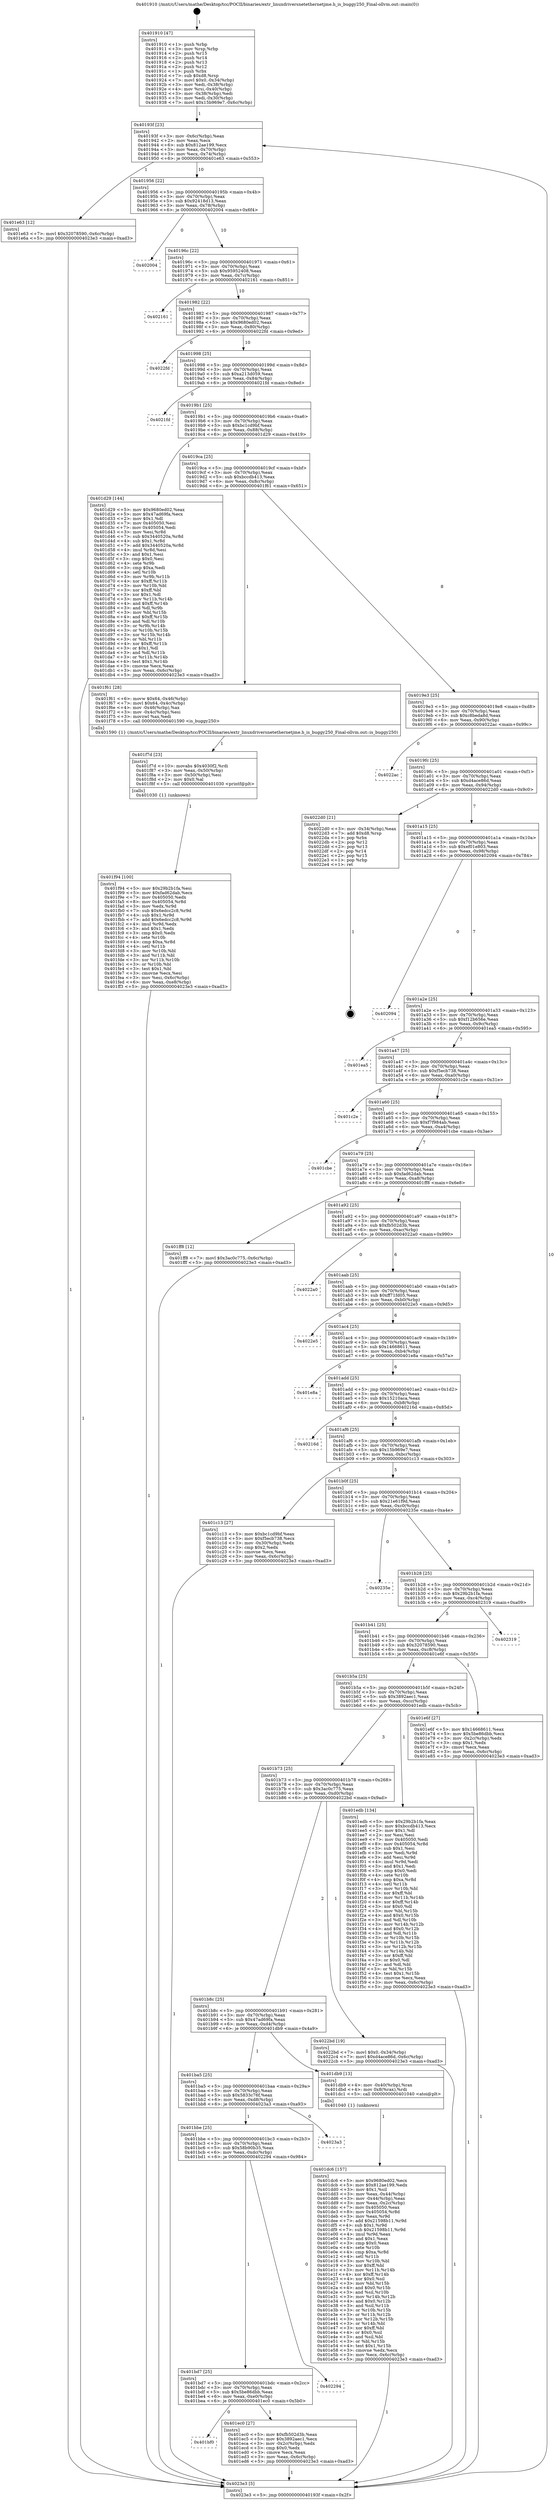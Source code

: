 digraph "0x401910" {
  label = "0x401910 (/mnt/c/Users/mathe/Desktop/tcc/POCII/binaries/extr_linuxdriversnetethernetjme.h_is_buggy250_Final-ollvm.out::main(0))"
  labelloc = "t"
  node[shape=record]

  Entry [label="",width=0.3,height=0.3,shape=circle,fillcolor=black,style=filled]
  "0x40193f" [label="{
     0x40193f [23]\l
     | [instrs]\l
     &nbsp;&nbsp;0x40193f \<+3\>: mov -0x6c(%rbp),%eax\l
     &nbsp;&nbsp;0x401942 \<+2\>: mov %eax,%ecx\l
     &nbsp;&nbsp;0x401944 \<+6\>: sub $0x812ae199,%ecx\l
     &nbsp;&nbsp;0x40194a \<+3\>: mov %eax,-0x70(%rbp)\l
     &nbsp;&nbsp;0x40194d \<+3\>: mov %ecx,-0x74(%rbp)\l
     &nbsp;&nbsp;0x401950 \<+6\>: je 0000000000401e63 \<main+0x553\>\l
  }"]
  "0x401e63" [label="{
     0x401e63 [12]\l
     | [instrs]\l
     &nbsp;&nbsp;0x401e63 \<+7\>: movl $0x32078590,-0x6c(%rbp)\l
     &nbsp;&nbsp;0x401e6a \<+5\>: jmp 00000000004023e3 \<main+0xad3\>\l
  }"]
  "0x401956" [label="{
     0x401956 [22]\l
     | [instrs]\l
     &nbsp;&nbsp;0x401956 \<+5\>: jmp 000000000040195b \<main+0x4b\>\l
     &nbsp;&nbsp;0x40195b \<+3\>: mov -0x70(%rbp),%eax\l
     &nbsp;&nbsp;0x40195e \<+5\>: sub $0x92418d13,%eax\l
     &nbsp;&nbsp;0x401963 \<+3\>: mov %eax,-0x78(%rbp)\l
     &nbsp;&nbsp;0x401966 \<+6\>: je 0000000000402004 \<main+0x6f4\>\l
  }"]
  Exit [label="",width=0.3,height=0.3,shape=circle,fillcolor=black,style=filled,peripheries=2]
  "0x402004" [label="{
     0x402004\l
  }", style=dashed]
  "0x40196c" [label="{
     0x40196c [22]\l
     | [instrs]\l
     &nbsp;&nbsp;0x40196c \<+5\>: jmp 0000000000401971 \<main+0x61\>\l
     &nbsp;&nbsp;0x401971 \<+3\>: mov -0x70(%rbp),%eax\l
     &nbsp;&nbsp;0x401974 \<+5\>: sub $0x95952408,%eax\l
     &nbsp;&nbsp;0x401979 \<+3\>: mov %eax,-0x7c(%rbp)\l
     &nbsp;&nbsp;0x40197c \<+6\>: je 0000000000402161 \<main+0x851\>\l
  }"]
  "0x401f94" [label="{
     0x401f94 [100]\l
     | [instrs]\l
     &nbsp;&nbsp;0x401f94 \<+5\>: mov $0x29b2b1fa,%esi\l
     &nbsp;&nbsp;0x401f99 \<+5\>: mov $0xfad62dab,%ecx\l
     &nbsp;&nbsp;0x401f9e \<+7\>: mov 0x405050,%edx\l
     &nbsp;&nbsp;0x401fa5 \<+8\>: mov 0x405054,%r8d\l
     &nbsp;&nbsp;0x401fad \<+3\>: mov %edx,%r9d\l
     &nbsp;&nbsp;0x401fb0 \<+7\>: sub $0x6edcc2c8,%r9d\l
     &nbsp;&nbsp;0x401fb7 \<+4\>: sub $0x1,%r9d\l
     &nbsp;&nbsp;0x401fbb \<+7\>: add $0x6edcc2c8,%r9d\l
     &nbsp;&nbsp;0x401fc2 \<+4\>: imul %r9d,%edx\l
     &nbsp;&nbsp;0x401fc6 \<+3\>: and $0x1,%edx\l
     &nbsp;&nbsp;0x401fc9 \<+3\>: cmp $0x0,%edx\l
     &nbsp;&nbsp;0x401fcc \<+4\>: sete %r10b\l
     &nbsp;&nbsp;0x401fd0 \<+4\>: cmp $0xa,%r8d\l
     &nbsp;&nbsp;0x401fd4 \<+4\>: setl %r11b\l
     &nbsp;&nbsp;0x401fd8 \<+3\>: mov %r10b,%bl\l
     &nbsp;&nbsp;0x401fdb \<+3\>: and %r11b,%bl\l
     &nbsp;&nbsp;0x401fde \<+3\>: xor %r11b,%r10b\l
     &nbsp;&nbsp;0x401fe1 \<+3\>: or %r10b,%bl\l
     &nbsp;&nbsp;0x401fe4 \<+3\>: test $0x1,%bl\l
     &nbsp;&nbsp;0x401fe7 \<+3\>: cmovne %ecx,%esi\l
     &nbsp;&nbsp;0x401fea \<+3\>: mov %esi,-0x6c(%rbp)\l
     &nbsp;&nbsp;0x401fed \<+6\>: mov %eax,-0xe8(%rbp)\l
     &nbsp;&nbsp;0x401ff3 \<+5\>: jmp 00000000004023e3 \<main+0xad3\>\l
  }"]
  "0x402161" [label="{
     0x402161\l
  }", style=dashed]
  "0x401982" [label="{
     0x401982 [22]\l
     | [instrs]\l
     &nbsp;&nbsp;0x401982 \<+5\>: jmp 0000000000401987 \<main+0x77\>\l
     &nbsp;&nbsp;0x401987 \<+3\>: mov -0x70(%rbp),%eax\l
     &nbsp;&nbsp;0x40198a \<+5\>: sub $0x9680ed02,%eax\l
     &nbsp;&nbsp;0x40198f \<+3\>: mov %eax,-0x80(%rbp)\l
     &nbsp;&nbsp;0x401992 \<+6\>: je 00000000004022fd \<main+0x9ed\>\l
  }"]
  "0x401f7d" [label="{
     0x401f7d [23]\l
     | [instrs]\l
     &nbsp;&nbsp;0x401f7d \<+10\>: movabs $0x4030f2,%rdi\l
     &nbsp;&nbsp;0x401f87 \<+3\>: mov %eax,-0x50(%rbp)\l
     &nbsp;&nbsp;0x401f8a \<+3\>: mov -0x50(%rbp),%esi\l
     &nbsp;&nbsp;0x401f8d \<+2\>: mov $0x0,%al\l
     &nbsp;&nbsp;0x401f8f \<+5\>: call 0000000000401030 \<printf@plt\>\l
     | [calls]\l
     &nbsp;&nbsp;0x401030 \{1\} (unknown)\l
  }"]
  "0x4022fd" [label="{
     0x4022fd\l
  }", style=dashed]
  "0x401998" [label="{
     0x401998 [25]\l
     | [instrs]\l
     &nbsp;&nbsp;0x401998 \<+5\>: jmp 000000000040199d \<main+0x8d\>\l
     &nbsp;&nbsp;0x40199d \<+3\>: mov -0x70(%rbp),%eax\l
     &nbsp;&nbsp;0x4019a0 \<+5\>: sub $0xa213d059,%eax\l
     &nbsp;&nbsp;0x4019a5 \<+6\>: mov %eax,-0x84(%rbp)\l
     &nbsp;&nbsp;0x4019ab \<+6\>: je 00000000004021fd \<main+0x8ed\>\l
  }"]
  "0x401bf0" [label="{
     0x401bf0\l
  }", style=dashed]
  "0x4021fd" [label="{
     0x4021fd\l
  }", style=dashed]
  "0x4019b1" [label="{
     0x4019b1 [25]\l
     | [instrs]\l
     &nbsp;&nbsp;0x4019b1 \<+5\>: jmp 00000000004019b6 \<main+0xa6\>\l
     &nbsp;&nbsp;0x4019b6 \<+3\>: mov -0x70(%rbp),%eax\l
     &nbsp;&nbsp;0x4019b9 \<+5\>: sub $0xbc1cd9bf,%eax\l
     &nbsp;&nbsp;0x4019be \<+6\>: mov %eax,-0x88(%rbp)\l
     &nbsp;&nbsp;0x4019c4 \<+6\>: je 0000000000401d29 \<main+0x419\>\l
  }"]
  "0x401ec0" [label="{
     0x401ec0 [27]\l
     | [instrs]\l
     &nbsp;&nbsp;0x401ec0 \<+5\>: mov $0xfb502d3b,%eax\l
     &nbsp;&nbsp;0x401ec5 \<+5\>: mov $0x3892aec1,%ecx\l
     &nbsp;&nbsp;0x401eca \<+3\>: mov -0x2c(%rbp),%edx\l
     &nbsp;&nbsp;0x401ecd \<+3\>: cmp $0x0,%edx\l
     &nbsp;&nbsp;0x401ed0 \<+3\>: cmove %ecx,%eax\l
     &nbsp;&nbsp;0x401ed3 \<+3\>: mov %eax,-0x6c(%rbp)\l
     &nbsp;&nbsp;0x401ed6 \<+5\>: jmp 00000000004023e3 \<main+0xad3\>\l
  }"]
  "0x401d29" [label="{
     0x401d29 [144]\l
     | [instrs]\l
     &nbsp;&nbsp;0x401d29 \<+5\>: mov $0x9680ed02,%eax\l
     &nbsp;&nbsp;0x401d2e \<+5\>: mov $0x47ad69fa,%ecx\l
     &nbsp;&nbsp;0x401d33 \<+2\>: mov $0x1,%dl\l
     &nbsp;&nbsp;0x401d35 \<+7\>: mov 0x405050,%esi\l
     &nbsp;&nbsp;0x401d3c \<+7\>: mov 0x405054,%edi\l
     &nbsp;&nbsp;0x401d43 \<+3\>: mov %esi,%r8d\l
     &nbsp;&nbsp;0x401d46 \<+7\>: sub $0x3440520a,%r8d\l
     &nbsp;&nbsp;0x401d4d \<+4\>: sub $0x1,%r8d\l
     &nbsp;&nbsp;0x401d51 \<+7\>: add $0x3440520a,%r8d\l
     &nbsp;&nbsp;0x401d58 \<+4\>: imul %r8d,%esi\l
     &nbsp;&nbsp;0x401d5c \<+3\>: and $0x1,%esi\l
     &nbsp;&nbsp;0x401d5f \<+3\>: cmp $0x0,%esi\l
     &nbsp;&nbsp;0x401d62 \<+4\>: sete %r9b\l
     &nbsp;&nbsp;0x401d66 \<+3\>: cmp $0xa,%edi\l
     &nbsp;&nbsp;0x401d69 \<+4\>: setl %r10b\l
     &nbsp;&nbsp;0x401d6d \<+3\>: mov %r9b,%r11b\l
     &nbsp;&nbsp;0x401d70 \<+4\>: xor $0xff,%r11b\l
     &nbsp;&nbsp;0x401d74 \<+3\>: mov %r10b,%bl\l
     &nbsp;&nbsp;0x401d77 \<+3\>: xor $0xff,%bl\l
     &nbsp;&nbsp;0x401d7a \<+3\>: xor $0x1,%dl\l
     &nbsp;&nbsp;0x401d7d \<+3\>: mov %r11b,%r14b\l
     &nbsp;&nbsp;0x401d80 \<+4\>: and $0xff,%r14b\l
     &nbsp;&nbsp;0x401d84 \<+3\>: and %dl,%r9b\l
     &nbsp;&nbsp;0x401d87 \<+3\>: mov %bl,%r15b\l
     &nbsp;&nbsp;0x401d8a \<+4\>: and $0xff,%r15b\l
     &nbsp;&nbsp;0x401d8e \<+3\>: and %dl,%r10b\l
     &nbsp;&nbsp;0x401d91 \<+3\>: or %r9b,%r14b\l
     &nbsp;&nbsp;0x401d94 \<+3\>: or %r10b,%r15b\l
     &nbsp;&nbsp;0x401d97 \<+3\>: xor %r15b,%r14b\l
     &nbsp;&nbsp;0x401d9a \<+3\>: or %bl,%r11b\l
     &nbsp;&nbsp;0x401d9d \<+4\>: xor $0xff,%r11b\l
     &nbsp;&nbsp;0x401da1 \<+3\>: or $0x1,%dl\l
     &nbsp;&nbsp;0x401da4 \<+3\>: and %dl,%r11b\l
     &nbsp;&nbsp;0x401da7 \<+3\>: or %r11b,%r14b\l
     &nbsp;&nbsp;0x401daa \<+4\>: test $0x1,%r14b\l
     &nbsp;&nbsp;0x401dae \<+3\>: cmovne %ecx,%eax\l
     &nbsp;&nbsp;0x401db1 \<+3\>: mov %eax,-0x6c(%rbp)\l
     &nbsp;&nbsp;0x401db4 \<+5\>: jmp 00000000004023e3 \<main+0xad3\>\l
  }"]
  "0x4019ca" [label="{
     0x4019ca [25]\l
     | [instrs]\l
     &nbsp;&nbsp;0x4019ca \<+5\>: jmp 00000000004019cf \<main+0xbf\>\l
     &nbsp;&nbsp;0x4019cf \<+3\>: mov -0x70(%rbp),%eax\l
     &nbsp;&nbsp;0x4019d2 \<+5\>: sub $0xbccdb413,%eax\l
     &nbsp;&nbsp;0x4019d7 \<+6\>: mov %eax,-0x8c(%rbp)\l
     &nbsp;&nbsp;0x4019dd \<+6\>: je 0000000000401f61 \<main+0x651\>\l
  }"]
  "0x401bd7" [label="{
     0x401bd7 [25]\l
     | [instrs]\l
     &nbsp;&nbsp;0x401bd7 \<+5\>: jmp 0000000000401bdc \<main+0x2cc\>\l
     &nbsp;&nbsp;0x401bdc \<+3\>: mov -0x70(%rbp),%eax\l
     &nbsp;&nbsp;0x401bdf \<+5\>: sub $0x5be86dbb,%eax\l
     &nbsp;&nbsp;0x401be4 \<+6\>: mov %eax,-0xe0(%rbp)\l
     &nbsp;&nbsp;0x401bea \<+6\>: je 0000000000401ec0 \<main+0x5b0\>\l
  }"]
  "0x401f61" [label="{
     0x401f61 [28]\l
     | [instrs]\l
     &nbsp;&nbsp;0x401f61 \<+6\>: movw $0x64,-0x46(%rbp)\l
     &nbsp;&nbsp;0x401f67 \<+7\>: movl $0x64,-0x4c(%rbp)\l
     &nbsp;&nbsp;0x401f6e \<+4\>: mov -0x46(%rbp),%ax\l
     &nbsp;&nbsp;0x401f72 \<+3\>: mov -0x4c(%rbp),%esi\l
     &nbsp;&nbsp;0x401f75 \<+3\>: movzwl %ax,%edi\l
     &nbsp;&nbsp;0x401f78 \<+5\>: call 0000000000401590 \<is_buggy250\>\l
     | [calls]\l
     &nbsp;&nbsp;0x401590 \{1\} (/mnt/c/Users/mathe/Desktop/tcc/POCII/binaries/extr_linuxdriversnetethernetjme.h_is_buggy250_Final-ollvm.out::is_buggy250)\l
  }"]
  "0x4019e3" [label="{
     0x4019e3 [25]\l
     | [instrs]\l
     &nbsp;&nbsp;0x4019e3 \<+5\>: jmp 00000000004019e8 \<main+0xd8\>\l
     &nbsp;&nbsp;0x4019e8 \<+3\>: mov -0x70(%rbp),%eax\l
     &nbsp;&nbsp;0x4019eb \<+5\>: sub $0xc8beda8d,%eax\l
     &nbsp;&nbsp;0x4019f0 \<+6\>: mov %eax,-0x90(%rbp)\l
     &nbsp;&nbsp;0x4019f6 \<+6\>: je 00000000004022ac \<main+0x99c\>\l
  }"]
  "0x402294" [label="{
     0x402294\l
  }", style=dashed]
  "0x4022ac" [label="{
     0x4022ac\l
  }", style=dashed]
  "0x4019fc" [label="{
     0x4019fc [25]\l
     | [instrs]\l
     &nbsp;&nbsp;0x4019fc \<+5\>: jmp 0000000000401a01 \<main+0xf1\>\l
     &nbsp;&nbsp;0x401a01 \<+3\>: mov -0x70(%rbp),%eax\l
     &nbsp;&nbsp;0x401a04 \<+5\>: sub $0xd4ace86d,%eax\l
     &nbsp;&nbsp;0x401a09 \<+6\>: mov %eax,-0x94(%rbp)\l
     &nbsp;&nbsp;0x401a0f \<+6\>: je 00000000004022d0 \<main+0x9c0\>\l
  }"]
  "0x401bbe" [label="{
     0x401bbe [25]\l
     | [instrs]\l
     &nbsp;&nbsp;0x401bbe \<+5\>: jmp 0000000000401bc3 \<main+0x2b3\>\l
     &nbsp;&nbsp;0x401bc3 \<+3\>: mov -0x70(%rbp),%eax\l
     &nbsp;&nbsp;0x401bc6 \<+5\>: sub $0x58b90b35,%eax\l
     &nbsp;&nbsp;0x401bcb \<+6\>: mov %eax,-0xdc(%rbp)\l
     &nbsp;&nbsp;0x401bd1 \<+6\>: je 0000000000402294 \<main+0x984\>\l
  }"]
  "0x4022d0" [label="{
     0x4022d0 [21]\l
     | [instrs]\l
     &nbsp;&nbsp;0x4022d0 \<+3\>: mov -0x34(%rbp),%eax\l
     &nbsp;&nbsp;0x4022d3 \<+7\>: add $0xd8,%rsp\l
     &nbsp;&nbsp;0x4022da \<+1\>: pop %rbx\l
     &nbsp;&nbsp;0x4022db \<+2\>: pop %r12\l
     &nbsp;&nbsp;0x4022dd \<+2\>: pop %r13\l
     &nbsp;&nbsp;0x4022df \<+2\>: pop %r14\l
     &nbsp;&nbsp;0x4022e1 \<+2\>: pop %r15\l
     &nbsp;&nbsp;0x4022e3 \<+1\>: pop %rbp\l
     &nbsp;&nbsp;0x4022e4 \<+1\>: ret\l
  }"]
  "0x401a15" [label="{
     0x401a15 [25]\l
     | [instrs]\l
     &nbsp;&nbsp;0x401a15 \<+5\>: jmp 0000000000401a1a \<main+0x10a\>\l
     &nbsp;&nbsp;0x401a1a \<+3\>: mov -0x70(%rbp),%eax\l
     &nbsp;&nbsp;0x401a1d \<+5\>: sub $0xef01e803,%eax\l
     &nbsp;&nbsp;0x401a22 \<+6\>: mov %eax,-0x98(%rbp)\l
     &nbsp;&nbsp;0x401a28 \<+6\>: je 0000000000402094 \<main+0x784\>\l
  }"]
  "0x4023a3" [label="{
     0x4023a3\l
  }", style=dashed]
  "0x402094" [label="{
     0x402094\l
  }", style=dashed]
  "0x401a2e" [label="{
     0x401a2e [25]\l
     | [instrs]\l
     &nbsp;&nbsp;0x401a2e \<+5\>: jmp 0000000000401a33 \<main+0x123\>\l
     &nbsp;&nbsp;0x401a33 \<+3\>: mov -0x70(%rbp),%eax\l
     &nbsp;&nbsp;0x401a36 \<+5\>: sub $0xf12b656e,%eax\l
     &nbsp;&nbsp;0x401a3b \<+6\>: mov %eax,-0x9c(%rbp)\l
     &nbsp;&nbsp;0x401a41 \<+6\>: je 0000000000401ea5 \<main+0x595\>\l
  }"]
  "0x401dc6" [label="{
     0x401dc6 [157]\l
     | [instrs]\l
     &nbsp;&nbsp;0x401dc6 \<+5\>: mov $0x9680ed02,%ecx\l
     &nbsp;&nbsp;0x401dcb \<+5\>: mov $0x812ae199,%edx\l
     &nbsp;&nbsp;0x401dd0 \<+3\>: mov $0x1,%sil\l
     &nbsp;&nbsp;0x401dd3 \<+3\>: mov %eax,-0x44(%rbp)\l
     &nbsp;&nbsp;0x401dd6 \<+3\>: mov -0x44(%rbp),%eax\l
     &nbsp;&nbsp;0x401dd9 \<+3\>: mov %eax,-0x2c(%rbp)\l
     &nbsp;&nbsp;0x401ddc \<+7\>: mov 0x405050,%eax\l
     &nbsp;&nbsp;0x401de3 \<+8\>: mov 0x405054,%r8d\l
     &nbsp;&nbsp;0x401deb \<+3\>: mov %eax,%r9d\l
     &nbsp;&nbsp;0x401dee \<+7\>: add $0x21598b11,%r9d\l
     &nbsp;&nbsp;0x401df5 \<+4\>: sub $0x1,%r9d\l
     &nbsp;&nbsp;0x401df9 \<+7\>: sub $0x21598b11,%r9d\l
     &nbsp;&nbsp;0x401e00 \<+4\>: imul %r9d,%eax\l
     &nbsp;&nbsp;0x401e04 \<+3\>: and $0x1,%eax\l
     &nbsp;&nbsp;0x401e07 \<+3\>: cmp $0x0,%eax\l
     &nbsp;&nbsp;0x401e0a \<+4\>: sete %r10b\l
     &nbsp;&nbsp;0x401e0e \<+4\>: cmp $0xa,%r8d\l
     &nbsp;&nbsp;0x401e12 \<+4\>: setl %r11b\l
     &nbsp;&nbsp;0x401e16 \<+3\>: mov %r10b,%bl\l
     &nbsp;&nbsp;0x401e19 \<+3\>: xor $0xff,%bl\l
     &nbsp;&nbsp;0x401e1c \<+3\>: mov %r11b,%r14b\l
     &nbsp;&nbsp;0x401e1f \<+4\>: xor $0xff,%r14b\l
     &nbsp;&nbsp;0x401e23 \<+4\>: xor $0x0,%sil\l
     &nbsp;&nbsp;0x401e27 \<+3\>: mov %bl,%r15b\l
     &nbsp;&nbsp;0x401e2a \<+4\>: and $0x0,%r15b\l
     &nbsp;&nbsp;0x401e2e \<+3\>: and %sil,%r10b\l
     &nbsp;&nbsp;0x401e31 \<+3\>: mov %r14b,%r12b\l
     &nbsp;&nbsp;0x401e34 \<+4\>: and $0x0,%r12b\l
     &nbsp;&nbsp;0x401e38 \<+3\>: and %sil,%r11b\l
     &nbsp;&nbsp;0x401e3b \<+3\>: or %r10b,%r15b\l
     &nbsp;&nbsp;0x401e3e \<+3\>: or %r11b,%r12b\l
     &nbsp;&nbsp;0x401e41 \<+3\>: xor %r12b,%r15b\l
     &nbsp;&nbsp;0x401e44 \<+3\>: or %r14b,%bl\l
     &nbsp;&nbsp;0x401e47 \<+3\>: xor $0xff,%bl\l
     &nbsp;&nbsp;0x401e4a \<+4\>: or $0x0,%sil\l
     &nbsp;&nbsp;0x401e4e \<+3\>: and %sil,%bl\l
     &nbsp;&nbsp;0x401e51 \<+3\>: or %bl,%r15b\l
     &nbsp;&nbsp;0x401e54 \<+4\>: test $0x1,%r15b\l
     &nbsp;&nbsp;0x401e58 \<+3\>: cmovne %edx,%ecx\l
     &nbsp;&nbsp;0x401e5b \<+3\>: mov %ecx,-0x6c(%rbp)\l
     &nbsp;&nbsp;0x401e5e \<+5\>: jmp 00000000004023e3 \<main+0xad3\>\l
  }"]
  "0x401ea5" [label="{
     0x401ea5\l
  }", style=dashed]
  "0x401a47" [label="{
     0x401a47 [25]\l
     | [instrs]\l
     &nbsp;&nbsp;0x401a47 \<+5\>: jmp 0000000000401a4c \<main+0x13c\>\l
     &nbsp;&nbsp;0x401a4c \<+3\>: mov -0x70(%rbp),%eax\l
     &nbsp;&nbsp;0x401a4f \<+5\>: sub $0xf5ecb738,%eax\l
     &nbsp;&nbsp;0x401a54 \<+6\>: mov %eax,-0xa0(%rbp)\l
     &nbsp;&nbsp;0x401a5a \<+6\>: je 0000000000401c2e \<main+0x31e\>\l
  }"]
  "0x401ba5" [label="{
     0x401ba5 [25]\l
     | [instrs]\l
     &nbsp;&nbsp;0x401ba5 \<+5\>: jmp 0000000000401baa \<main+0x29a\>\l
     &nbsp;&nbsp;0x401baa \<+3\>: mov -0x70(%rbp),%eax\l
     &nbsp;&nbsp;0x401bad \<+5\>: sub $0x5833c76f,%eax\l
     &nbsp;&nbsp;0x401bb2 \<+6\>: mov %eax,-0xd8(%rbp)\l
     &nbsp;&nbsp;0x401bb8 \<+6\>: je 00000000004023a3 \<main+0xa93\>\l
  }"]
  "0x401c2e" [label="{
     0x401c2e\l
  }", style=dashed]
  "0x401a60" [label="{
     0x401a60 [25]\l
     | [instrs]\l
     &nbsp;&nbsp;0x401a60 \<+5\>: jmp 0000000000401a65 \<main+0x155\>\l
     &nbsp;&nbsp;0x401a65 \<+3\>: mov -0x70(%rbp),%eax\l
     &nbsp;&nbsp;0x401a68 \<+5\>: sub $0xf7f984ab,%eax\l
     &nbsp;&nbsp;0x401a6d \<+6\>: mov %eax,-0xa4(%rbp)\l
     &nbsp;&nbsp;0x401a73 \<+6\>: je 0000000000401cbe \<main+0x3ae\>\l
  }"]
  "0x401db9" [label="{
     0x401db9 [13]\l
     | [instrs]\l
     &nbsp;&nbsp;0x401db9 \<+4\>: mov -0x40(%rbp),%rax\l
     &nbsp;&nbsp;0x401dbd \<+4\>: mov 0x8(%rax),%rdi\l
     &nbsp;&nbsp;0x401dc1 \<+5\>: call 0000000000401040 \<atoi@plt\>\l
     | [calls]\l
     &nbsp;&nbsp;0x401040 \{1\} (unknown)\l
  }"]
  "0x401cbe" [label="{
     0x401cbe\l
  }", style=dashed]
  "0x401a79" [label="{
     0x401a79 [25]\l
     | [instrs]\l
     &nbsp;&nbsp;0x401a79 \<+5\>: jmp 0000000000401a7e \<main+0x16e\>\l
     &nbsp;&nbsp;0x401a7e \<+3\>: mov -0x70(%rbp),%eax\l
     &nbsp;&nbsp;0x401a81 \<+5\>: sub $0xfad62dab,%eax\l
     &nbsp;&nbsp;0x401a86 \<+6\>: mov %eax,-0xa8(%rbp)\l
     &nbsp;&nbsp;0x401a8c \<+6\>: je 0000000000401ff8 \<main+0x6e8\>\l
  }"]
  "0x401b8c" [label="{
     0x401b8c [25]\l
     | [instrs]\l
     &nbsp;&nbsp;0x401b8c \<+5\>: jmp 0000000000401b91 \<main+0x281\>\l
     &nbsp;&nbsp;0x401b91 \<+3\>: mov -0x70(%rbp),%eax\l
     &nbsp;&nbsp;0x401b94 \<+5\>: sub $0x47ad69fa,%eax\l
     &nbsp;&nbsp;0x401b99 \<+6\>: mov %eax,-0xd4(%rbp)\l
     &nbsp;&nbsp;0x401b9f \<+6\>: je 0000000000401db9 \<main+0x4a9\>\l
  }"]
  "0x401ff8" [label="{
     0x401ff8 [12]\l
     | [instrs]\l
     &nbsp;&nbsp;0x401ff8 \<+7\>: movl $0x3ac0c775,-0x6c(%rbp)\l
     &nbsp;&nbsp;0x401fff \<+5\>: jmp 00000000004023e3 \<main+0xad3\>\l
  }"]
  "0x401a92" [label="{
     0x401a92 [25]\l
     | [instrs]\l
     &nbsp;&nbsp;0x401a92 \<+5\>: jmp 0000000000401a97 \<main+0x187\>\l
     &nbsp;&nbsp;0x401a97 \<+3\>: mov -0x70(%rbp),%eax\l
     &nbsp;&nbsp;0x401a9a \<+5\>: sub $0xfb502d3b,%eax\l
     &nbsp;&nbsp;0x401a9f \<+6\>: mov %eax,-0xac(%rbp)\l
     &nbsp;&nbsp;0x401aa5 \<+6\>: je 00000000004022a0 \<main+0x990\>\l
  }"]
  "0x4022bd" [label="{
     0x4022bd [19]\l
     | [instrs]\l
     &nbsp;&nbsp;0x4022bd \<+7\>: movl $0x0,-0x34(%rbp)\l
     &nbsp;&nbsp;0x4022c4 \<+7\>: movl $0xd4ace86d,-0x6c(%rbp)\l
     &nbsp;&nbsp;0x4022cb \<+5\>: jmp 00000000004023e3 \<main+0xad3\>\l
  }"]
  "0x4022a0" [label="{
     0x4022a0\l
  }", style=dashed]
  "0x401aab" [label="{
     0x401aab [25]\l
     | [instrs]\l
     &nbsp;&nbsp;0x401aab \<+5\>: jmp 0000000000401ab0 \<main+0x1a0\>\l
     &nbsp;&nbsp;0x401ab0 \<+3\>: mov -0x70(%rbp),%eax\l
     &nbsp;&nbsp;0x401ab3 \<+5\>: sub $0xff71fd05,%eax\l
     &nbsp;&nbsp;0x401ab8 \<+6\>: mov %eax,-0xb0(%rbp)\l
     &nbsp;&nbsp;0x401abe \<+6\>: je 00000000004022e5 \<main+0x9d5\>\l
  }"]
  "0x401b73" [label="{
     0x401b73 [25]\l
     | [instrs]\l
     &nbsp;&nbsp;0x401b73 \<+5\>: jmp 0000000000401b78 \<main+0x268\>\l
     &nbsp;&nbsp;0x401b78 \<+3\>: mov -0x70(%rbp),%eax\l
     &nbsp;&nbsp;0x401b7b \<+5\>: sub $0x3ac0c775,%eax\l
     &nbsp;&nbsp;0x401b80 \<+6\>: mov %eax,-0xd0(%rbp)\l
     &nbsp;&nbsp;0x401b86 \<+6\>: je 00000000004022bd \<main+0x9ad\>\l
  }"]
  "0x4022e5" [label="{
     0x4022e5\l
  }", style=dashed]
  "0x401ac4" [label="{
     0x401ac4 [25]\l
     | [instrs]\l
     &nbsp;&nbsp;0x401ac4 \<+5\>: jmp 0000000000401ac9 \<main+0x1b9\>\l
     &nbsp;&nbsp;0x401ac9 \<+3\>: mov -0x70(%rbp),%eax\l
     &nbsp;&nbsp;0x401acc \<+5\>: sub $0x14668611,%eax\l
     &nbsp;&nbsp;0x401ad1 \<+6\>: mov %eax,-0xb4(%rbp)\l
     &nbsp;&nbsp;0x401ad7 \<+6\>: je 0000000000401e8a \<main+0x57a\>\l
  }"]
  "0x401edb" [label="{
     0x401edb [134]\l
     | [instrs]\l
     &nbsp;&nbsp;0x401edb \<+5\>: mov $0x29b2b1fa,%eax\l
     &nbsp;&nbsp;0x401ee0 \<+5\>: mov $0xbccdb413,%ecx\l
     &nbsp;&nbsp;0x401ee5 \<+2\>: mov $0x1,%dl\l
     &nbsp;&nbsp;0x401ee7 \<+2\>: xor %esi,%esi\l
     &nbsp;&nbsp;0x401ee9 \<+7\>: mov 0x405050,%edi\l
     &nbsp;&nbsp;0x401ef0 \<+8\>: mov 0x405054,%r8d\l
     &nbsp;&nbsp;0x401ef8 \<+3\>: sub $0x1,%esi\l
     &nbsp;&nbsp;0x401efb \<+3\>: mov %edi,%r9d\l
     &nbsp;&nbsp;0x401efe \<+3\>: add %esi,%r9d\l
     &nbsp;&nbsp;0x401f01 \<+4\>: imul %r9d,%edi\l
     &nbsp;&nbsp;0x401f05 \<+3\>: and $0x1,%edi\l
     &nbsp;&nbsp;0x401f08 \<+3\>: cmp $0x0,%edi\l
     &nbsp;&nbsp;0x401f0b \<+4\>: sete %r10b\l
     &nbsp;&nbsp;0x401f0f \<+4\>: cmp $0xa,%r8d\l
     &nbsp;&nbsp;0x401f13 \<+4\>: setl %r11b\l
     &nbsp;&nbsp;0x401f17 \<+3\>: mov %r10b,%bl\l
     &nbsp;&nbsp;0x401f1a \<+3\>: xor $0xff,%bl\l
     &nbsp;&nbsp;0x401f1d \<+3\>: mov %r11b,%r14b\l
     &nbsp;&nbsp;0x401f20 \<+4\>: xor $0xff,%r14b\l
     &nbsp;&nbsp;0x401f24 \<+3\>: xor $0x0,%dl\l
     &nbsp;&nbsp;0x401f27 \<+3\>: mov %bl,%r15b\l
     &nbsp;&nbsp;0x401f2a \<+4\>: and $0x0,%r15b\l
     &nbsp;&nbsp;0x401f2e \<+3\>: and %dl,%r10b\l
     &nbsp;&nbsp;0x401f31 \<+3\>: mov %r14b,%r12b\l
     &nbsp;&nbsp;0x401f34 \<+4\>: and $0x0,%r12b\l
     &nbsp;&nbsp;0x401f38 \<+3\>: and %dl,%r11b\l
     &nbsp;&nbsp;0x401f3b \<+3\>: or %r10b,%r15b\l
     &nbsp;&nbsp;0x401f3e \<+3\>: or %r11b,%r12b\l
     &nbsp;&nbsp;0x401f41 \<+3\>: xor %r12b,%r15b\l
     &nbsp;&nbsp;0x401f44 \<+3\>: or %r14b,%bl\l
     &nbsp;&nbsp;0x401f47 \<+3\>: xor $0xff,%bl\l
     &nbsp;&nbsp;0x401f4a \<+3\>: or $0x0,%dl\l
     &nbsp;&nbsp;0x401f4d \<+2\>: and %dl,%bl\l
     &nbsp;&nbsp;0x401f4f \<+3\>: or %bl,%r15b\l
     &nbsp;&nbsp;0x401f52 \<+4\>: test $0x1,%r15b\l
     &nbsp;&nbsp;0x401f56 \<+3\>: cmovne %ecx,%eax\l
     &nbsp;&nbsp;0x401f59 \<+3\>: mov %eax,-0x6c(%rbp)\l
     &nbsp;&nbsp;0x401f5c \<+5\>: jmp 00000000004023e3 \<main+0xad3\>\l
  }"]
  "0x401e8a" [label="{
     0x401e8a\l
  }", style=dashed]
  "0x401add" [label="{
     0x401add [25]\l
     | [instrs]\l
     &nbsp;&nbsp;0x401add \<+5\>: jmp 0000000000401ae2 \<main+0x1d2\>\l
     &nbsp;&nbsp;0x401ae2 \<+3\>: mov -0x70(%rbp),%eax\l
     &nbsp;&nbsp;0x401ae5 \<+5\>: sub $0x15210aca,%eax\l
     &nbsp;&nbsp;0x401aea \<+6\>: mov %eax,-0xb8(%rbp)\l
     &nbsp;&nbsp;0x401af0 \<+6\>: je 000000000040216d \<main+0x85d\>\l
  }"]
  "0x401b5a" [label="{
     0x401b5a [25]\l
     | [instrs]\l
     &nbsp;&nbsp;0x401b5a \<+5\>: jmp 0000000000401b5f \<main+0x24f\>\l
     &nbsp;&nbsp;0x401b5f \<+3\>: mov -0x70(%rbp),%eax\l
     &nbsp;&nbsp;0x401b62 \<+5\>: sub $0x3892aec1,%eax\l
     &nbsp;&nbsp;0x401b67 \<+6\>: mov %eax,-0xcc(%rbp)\l
     &nbsp;&nbsp;0x401b6d \<+6\>: je 0000000000401edb \<main+0x5cb\>\l
  }"]
  "0x40216d" [label="{
     0x40216d\l
  }", style=dashed]
  "0x401af6" [label="{
     0x401af6 [25]\l
     | [instrs]\l
     &nbsp;&nbsp;0x401af6 \<+5\>: jmp 0000000000401afb \<main+0x1eb\>\l
     &nbsp;&nbsp;0x401afb \<+3\>: mov -0x70(%rbp),%eax\l
     &nbsp;&nbsp;0x401afe \<+5\>: sub $0x15b969e7,%eax\l
     &nbsp;&nbsp;0x401b03 \<+6\>: mov %eax,-0xbc(%rbp)\l
     &nbsp;&nbsp;0x401b09 \<+6\>: je 0000000000401c13 \<main+0x303\>\l
  }"]
  "0x401e6f" [label="{
     0x401e6f [27]\l
     | [instrs]\l
     &nbsp;&nbsp;0x401e6f \<+5\>: mov $0x14668611,%eax\l
     &nbsp;&nbsp;0x401e74 \<+5\>: mov $0x5be86dbb,%ecx\l
     &nbsp;&nbsp;0x401e79 \<+3\>: mov -0x2c(%rbp),%edx\l
     &nbsp;&nbsp;0x401e7c \<+3\>: cmp $0x1,%edx\l
     &nbsp;&nbsp;0x401e7f \<+3\>: cmovl %ecx,%eax\l
     &nbsp;&nbsp;0x401e82 \<+3\>: mov %eax,-0x6c(%rbp)\l
     &nbsp;&nbsp;0x401e85 \<+5\>: jmp 00000000004023e3 \<main+0xad3\>\l
  }"]
  "0x401c13" [label="{
     0x401c13 [27]\l
     | [instrs]\l
     &nbsp;&nbsp;0x401c13 \<+5\>: mov $0xbc1cd9bf,%eax\l
     &nbsp;&nbsp;0x401c18 \<+5\>: mov $0xf5ecb738,%ecx\l
     &nbsp;&nbsp;0x401c1d \<+3\>: mov -0x30(%rbp),%edx\l
     &nbsp;&nbsp;0x401c20 \<+3\>: cmp $0x2,%edx\l
     &nbsp;&nbsp;0x401c23 \<+3\>: cmovne %ecx,%eax\l
     &nbsp;&nbsp;0x401c26 \<+3\>: mov %eax,-0x6c(%rbp)\l
     &nbsp;&nbsp;0x401c29 \<+5\>: jmp 00000000004023e3 \<main+0xad3\>\l
  }"]
  "0x401b0f" [label="{
     0x401b0f [25]\l
     | [instrs]\l
     &nbsp;&nbsp;0x401b0f \<+5\>: jmp 0000000000401b14 \<main+0x204\>\l
     &nbsp;&nbsp;0x401b14 \<+3\>: mov -0x70(%rbp),%eax\l
     &nbsp;&nbsp;0x401b17 \<+5\>: sub $0x21e61f9d,%eax\l
     &nbsp;&nbsp;0x401b1c \<+6\>: mov %eax,-0xc0(%rbp)\l
     &nbsp;&nbsp;0x401b22 \<+6\>: je 000000000040235e \<main+0xa4e\>\l
  }"]
  "0x4023e3" [label="{
     0x4023e3 [5]\l
     | [instrs]\l
     &nbsp;&nbsp;0x4023e3 \<+5\>: jmp 000000000040193f \<main+0x2f\>\l
  }"]
  "0x401910" [label="{
     0x401910 [47]\l
     | [instrs]\l
     &nbsp;&nbsp;0x401910 \<+1\>: push %rbp\l
     &nbsp;&nbsp;0x401911 \<+3\>: mov %rsp,%rbp\l
     &nbsp;&nbsp;0x401914 \<+2\>: push %r15\l
     &nbsp;&nbsp;0x401916 \<+2\>: push %r14\l
     &nbsp;&nbsp;0x401918 \<+2\>: push %r13\l
     &nbsp;&nbsp;0x40191a \<+2\>: push %r12\l
     &nbsp;&nbsp;0x40191c \<+1\>: push %rbx\l
     &nbsp;&nbsp;0x40191d \<+7\>: sub $0xd8,%rsp\l
     &nbsp;&nbsp;0x401924 \<+7\>: movl $0x0,-0x34(%rbp)\l
     &nbsp;&nbsp;0x40192b \<+3\>: mov %edi,-0x38(%rbp)\l
     &nbsp;&nbsp;0x40192e \<+4\>: mov %rsi,-0x40(%rbp)\l
     &nbsp;&nbsp;0x401932 \<+3\>: mov -0x38(%rbp),%edi\l
     &nbsp;&nbsp;0x401935 \<+3\>: mov %edi,-0x30(%rbp)\l
     &nbsp;&nbsp;0x401938 \<+7\>: movl $0x15b969e7,-0x6c(%rbp)\l
  }"]
  "0x401b41" [label="{
     0x401b41 [25]\l
     | [instrs]\l
     &nbsp;&nbsp;0x401b41 \<+5\>: jmp 0000000000401b46 \<main+0x236\>\l
     &nbsp;&nbsp;0x401b46 \<+3\>: mov -0x70(%rbp),%eax\l
     &nbsp;&nbsp;0x401b49 \<+5\>: sub $0x32078590,%eax\l
     &nbsp;&nbsp;0x401b4e \<+6\>: mov %eax,-0xc8(%rbp)\l
     &nbsp;&nbsp;0x401b54 \<+6\>: je 0000000000401e6f \<main+0x55f\>\l
  }"]
  "0x40235e" [label="{
     0x40235e\l
  }", style=dashed]
  "0x401b28" [label="{
     0x401b28 [25]\l
     | [instrs]\l
     &nbsp;&nbsp;0x401b28 \<+5\>: jmp 0000000000401b2d \<main+0x21d\>\l
     &nbsp;&nbsp;0x401b2d \<+3\>: mov -0x70(%rbp),%eax\l
     &nbsp;&nbsp;0x401b30 \<+5\>: sub $0x29b2b1fa,%eax\l
     &nbsp;&nbsp;0x401b35 \<+6\>: mov %eax,-0xc4(%rbp)\l
     &nbsp;&nbsp;0x401b3b \<+6\>: je 0000000000402319 \<main+0xa09\>\l
  }"]
  "0x402319" [label="{
     0x402319\l
  }", style=dashed]
  Entry -> "0x401910" [label=" 1"]
  "0x40193f" -> "0x401e63" [label=" 1"]
  "0x40193f" -> "0x401956" [label=" 10"]
  "0x4022d0" -> Exit [label=" 1"]
  "0x401956" -> "0x402004" [label=" 0"]
  "0x401956" -> "0x40196c" [label=" 10"]
  "0x4022bd" -> "0x4023e3" [label=" 1"]
  "0x40196c" -> "0x402161" [label=" 0"]
  "0x40196c" -> "0x401982" [label=" 10"]
  "0x401ff8" -> "0x4023e3" [label=" 1"]
  "0x401982" -> "0x4022fd" [label=" 0"]
  "0x401982" -> "0x401998" [label=" 10"]
  "0x401f94" -> "0x4023e3" [label=" 1"]
  "0x401998" -> "0x4021fd" [label=" 0"]
  "0x401998" -> "0x4019b1" [label=" 10"]
  "0x401f7d" -> "0x401f94" [label=" 1"]
  "0x4019b1" -> "0x401d29" [label=" 1"]
  "0x4019b1" -> "0x4019ca" [label=" 9"]
  "0x401f61" -> "0x401f7d" [label=" 1"]
  "0x4019ca" -> "0x401f61" [label=" 1"]
  "0x4019ca" -> "0x4019e3" [label=" 8"]
  "0x401ec0" -> "0x4023e3" [label=" 1"]
  "0x4019e3" -> "0x4022ac" [label=" 0"]
  "0x4019e3" -> "0x4019fc" [label=" 8"]
  "0x401bd7" -> "0x401bf0" [label=" 0"]
  "0x4019fc" -> "0x4022d0" [label=" 1"]
  "0x4019fc" -> "0x401a15" [label=" 7"]
  "0x401edb" -> "0x4023e3" [label=" 1"]
  "0x401a15" -> "0x402094" [label=" 0"]
  "0x401a15" -> "0x401a2e" [label=" 7"]
  "0x401bbe" -> "0x401bd7" [label=" 1"]
  "0x401a2e" -> "0x401ea5" [label=" 0"]
  "0x401a2e" -> "0x401a47" [label=" 7"]
  "0x401bd7" -> "0x401ec0" [label=" 1"]
  "0x401a47" -> "0x401c2e" [label=" 0"]
  "0x401a47" -> "0x401a60" [label=" 7"]
  "0x401ba5" -> "0x401bbe" [label=" 1"]
  "0x401a60" -> "0x401cbe" [label=" 0"]
  "0x401a60" -> "0x401a79" [label=" 7"]
  "0x401ba5" -> "0x4023a3" [label=" 0"]
  "0x401a79" -> "0x401ff8" [label=" 1"]
  "0x401a79" -> "0x401a92" [label=" 6"]
  "0x401e6f" -> "0x4023e3" [label=" 1"]
  "0x401a92" -> "0x4022a0" [label=" 0"]
  "0x401a92" -> "0x401aab" [label=" 6"]
  "0x401e63" -> "0x4023e3" [label=" 1"]
  "0x401aab" -> "0x4022e5" [label=" 0"]
  "0x401aab" -> "0x401ac4" [label=" 6"]
  "0x401db9" -> "0x401dc6" [label=" 1"]
  "0x401ac4" -> "0x401e8a" [label=" 0"]
  "0x401ac4" -> "0x401add" [label=" 6"]
  "0x401b8c" -> "0x401ba5" [label=" 1"]
  "0x401add" -> "0x40216d" [label=" 0"]
  "0x401add" -> "0x401af6" [label=" 6"]
  "0x401bbe" -> "0x402294" [label=" 0"]
  "0x401af6" -> "0x401c13" [label=" 1"]
  "0x401af6" -> "0x401b0f" [label=" 5"]
  "0x401c13" -> "0x4023e3" [label=" 1"]
  "0x401910" -> "0x40193f" [label=" 1"]
  "0x4023e3" -> "0x40193f" [label=" 10"]
  "0x401d29" -> "0x4023e3" [label=" 1"]
  "0x401b73" -> "0x401b8c" [label=" 2"]
  "0x401b0f" -> "0x40235e" [label=" 0"]
  "0x401b0f" -> "0x401b28" [label=" 5"]
  "0x401dc6" -> "0x4023e3" [label=" 1"]
  "0x401b28" -> "0x402319" [label=" 0"]
  "0x401b28" -> "0x401b41" [label=" 5"]
  "0x401b73" -> "0x4022bd" [label=" 1"]
  "0x401b41" -> "0x401e6f" [label=" 1"]
  "0x401b41" -> "0x401b5a" [label=" 4"]
  "0x401b8c" -> "0x401db9" [label=" 1"]
  "0x401b5a" -> "0x401edb" [label=" 1"]
  "0x401b5a" -> "0x401b73" [label=" 3"]
}

